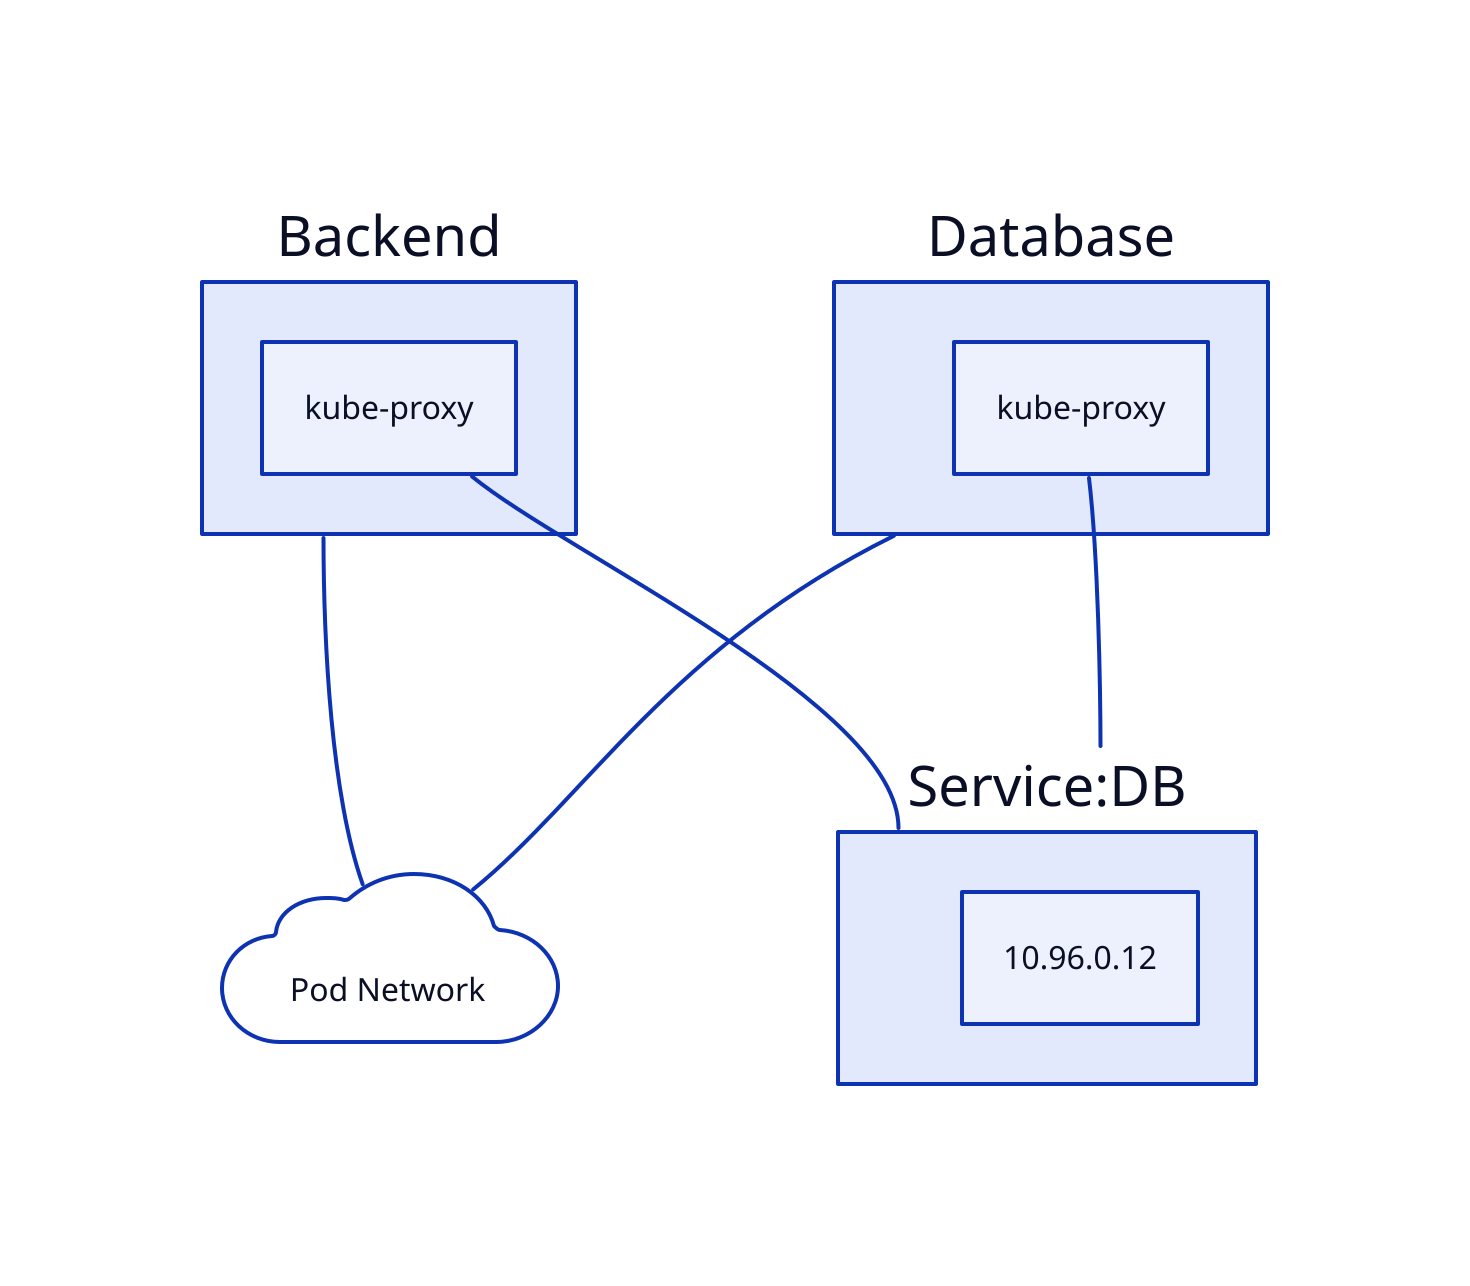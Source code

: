 Node1 : Backend{
  kube-proxy
}
Node2 : Database{
  kube-proxy
}
network: Pod Network {
  shape: cloud
}

db : Service:DB {
  text: "10.96.0.12"
}

Node1 -- network
Node2 -- network

Node1.kube-proxy -- db
Node2.kube-proxy -- db